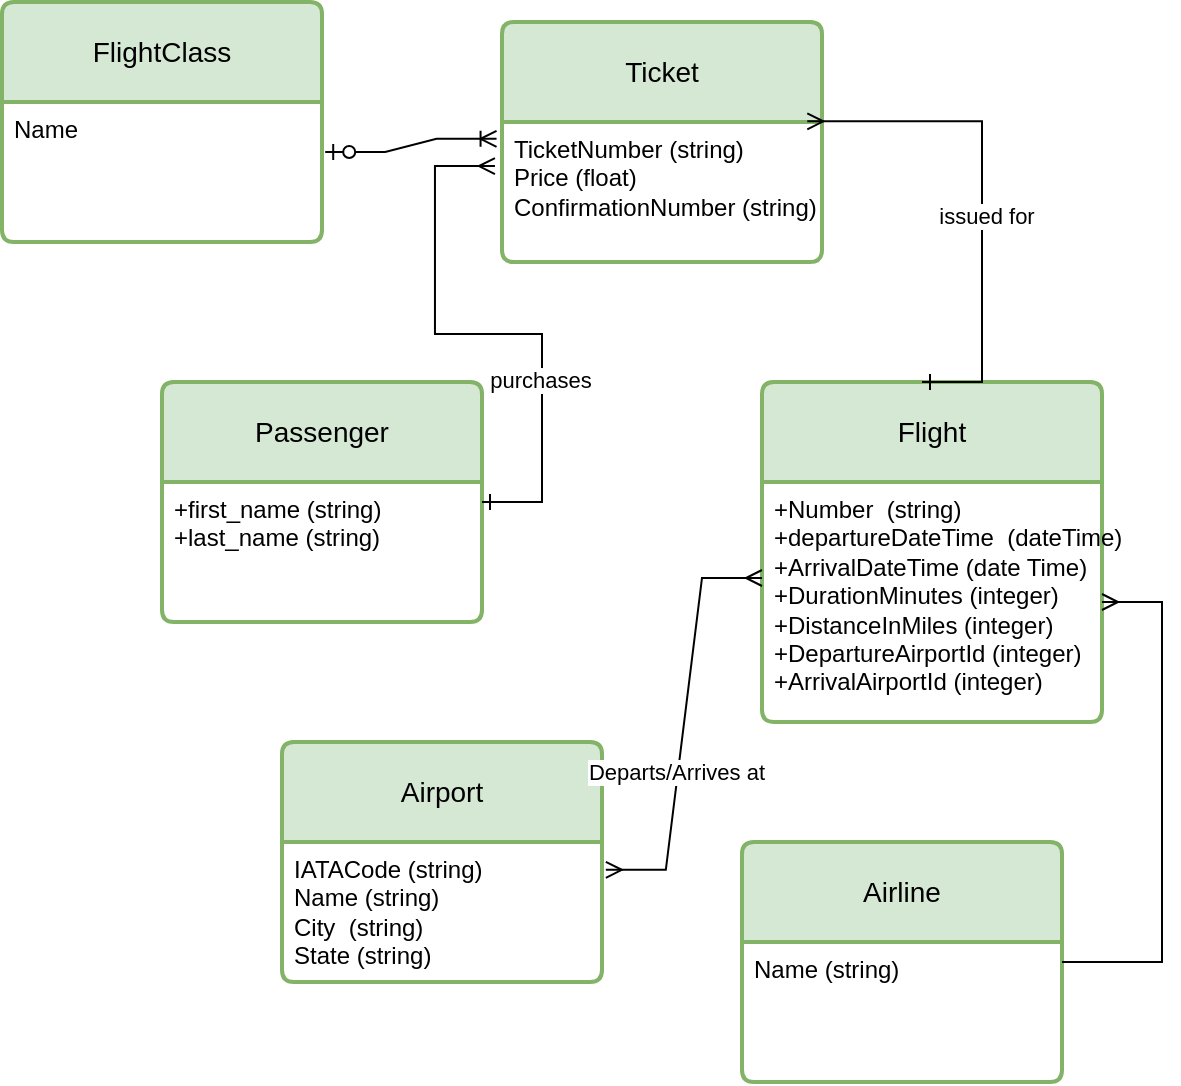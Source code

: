 <mxfile version="21.2.7" type="github">
  <diagram name="Page-1" id="r4krvT9fruFya-sUZ_jw">
    <mxGraphModel dx="1050" dy="1641" grid="1" gridSize="10" guides="1" tooltips="1" connect="1" arrows="1" fold="1" page="1" pageScale="1" pageWidth="850" pageHeight="1100" math="0" shadow="0">
      <root>
        <mxCell id="0" />
        <mxCell id="1" parent="0" />
        <mxCell id="xCakJ-smmjvAOTlL40Cb-1" value="Passenger" style="swimlane;childLayout=stackLayout;horizontal=1;startSize=50;horizontalStack=0;rounded=1;fontSize=14;fontStyle=0;strokeWidth=2;resizeParent=0;resizeLast=1;shadow=0;dashed=0;align=center;arcSize=4;whiteSpace=wrap;html=1;fillColor=#d5e8d4;strokeColor=#82b366;" vertex="1" parent="1">
          <mxGeometry x="310" y="100" width="160" height="120" as="geometry" />
        </mxCell>
        <mxCell id="xCakJ-smmjvAOTlL40Cb-2" value="+first_name (string)&lt;br&gt;+last_name (string)" style="align=left;strokeColor=none;fillColor=none;spacingLeft=4;fontSize=12;verticalAlign=top;resizable=0;rotatable=0;part=1;html=1;" vertex="1" parent="xCakJ-smmjvAOTlL40Cb-1">
          <mxGeometry y="50" width="160" height="70" as="geometry" />
        </mxCell>
        <mxCell id="xCakJ-smmjvAOTlL40Cb-11" value="Flight" style="swimlane;childLayout=stackLayout;horizontal=1;startSize=50;horizontalStack=0;rounded=1;fontSize=14;fontStyle=0;strokeWidth=2;resizeParent=0;resizeLast=1;shadow=0;dashed=0;align=center;arcSize=4;whiteSpace=wrap;html=1;fillColor=#d5e8d4;strokeColor=#82b366;" vertex="1" parent="1">
          <mxGeometry x="610" y="100" width="170" height="170" as="geometry" />
        </mxCell>
        <mxCell id="xCakJ-smmjvAOTlL40Cb-12" value="+Number&amp;nbsp; (string)&lt;br&gt;+departureDateTime&amp;nbsp; (dateTime)&amp;nbsp;&lt;br&gt;+ArrivalDateTime (date Time)&lt;br&gt;+DurationMinutes (integer)&lt;br&gt;+DistanceInMiles (integer)&lt;br&gt;+DepartureAirportId (integer)&lt;span style=&quot;white-space: pre;&quot;&gt;	&lt;/span&gt;&lt;br&gt;+ArrivalAirportId (integer)" style="align=left;strokeColor=none;fillColor=none;spacingLeft=4;fontSize=12;verticalAlign=top;resizable=0;rotatable=0;part=1;html=1;" vertex="1" parent="xCakJ-smmjvAOTlL40Cb-11">
          <mxGeometry y="50" width="170" height="120" as="geometry" />
        </mxCell>
        <mxCell id="xCakJ-smmjvAOTlL40Cb-26" value="Airport" style="swimlane;childLayout=stackLayout;horizontal=1;startSize=50;horizontalStack=0;rounded=1;fontSize=14;fontStyle=0;strokeWidth=2;resizeParent=0;resizeLast=1;shadow=0;dashed=0;align=center;arcSize=4;whiteSpace=wrap;html=1;fillColor=#d5e8d4;strokeColor=#82b366;" vertex="1" parent="1">
          <mxGeometry x="370" y="280" width="160" height="120" as="geometry" />
        </mxCell>
        <mxCell id="xCakJ-smmjvAOTlL40Cb-27" value="IATACode (string)&lt;br&gt;Name (string)&lt;br&gt;City&amp;nbsp; (string)&lt;br&gt;State (string)" style="align=left;strokeColor=none;fillColor=none;spacingLeft=4;fontSize=12;verticalAlign=top;resizable=0;rotatable=0;part=1;html=1;" vertex="1" parent="xCakJ-smmjvAOTlL40Cb-26">
          <mxGeometry y="50" width="160" height="70" as="geometry" />
        </mxCell>
        <mxCell id="xCakJ-smmjvAOTlL40Cb-28" value="" style="edgeStyle=entityRelationEdgeStyle;fontSize=12;html=1;endArrow=ERmany;startArrow=ERmany;rounded=0;exitX=1.012;exitY=0.199;exitDx=0;exitDy=0;exitPerimeter=0;entryX=0;entryY=0.4;entryDx=0;entryDy=0;entryPerimeter=0;" edge="1" parent="1" source="xCakJ-smmjvAOTlL40Cb-27" target="xCakJ-smmjvAOTlL40Cb-12">
          <mxGeometry width="100" height="100" relative="1" as="geometry">
            <mxPoint x="550" y="380" as="sourcePoint" />
            <mxPoint x="650" y="280" as="targetPoint" />
          </mxGeometry>
        </mxCell>
        <mxCell id="xCakJ-smmjvAOTlL40Cb-29" value="Departs/Arrives at" style="edgeLabel;html=1;align=center;verticalAlign=middle;resizable=0;points=[];" vertex="1" connectable="0" parent="xCakJ-smmjvAOTlL40Cb-28">
          <mxGeometry x="-0.235" y="1" relative="1" as="geometry">
            <mxPoint as="offset" />
          </mxGeometry>
        </mxCell>
        <mxCell id="xCakJ-smmjvAOTlL40Cb-30" value="Ticket" style="swimlane;childLayout=stackLayout;horizontal=1;startSize=50;horizontalStack=0;rounded=1;fontSize=14;fontStyle=0;strokeWidth=2;resizeParent=0;resizeLast=1;shadow=0;dashed=0;align=center;arcSize=4;whiteSpace=wrap;html=1;fillColor=#d5e8d4;strokeColor=#82b366;" vertex="1" parent="1">
          <mxGeometry x="480" y="-80" width="160" height="120" as="geometry" />
        </mxCell>
        <mxCell id="xCakJ-smmjvAOTlL40Cb-31" value="TicketNumber (string)&lt;br&gt;Price (float)&lt;br&gt;ConfirmationNumber (string)" style="align=left;strokeColor=none;fillColor=none;spacingLeft=4;fontSize=12;verticalAlign=top;resizable=0;rotatable=0;part=1;html=1;" vertex="1" parent="xCakJ-smmjvAOTlL40Cb-30">
          <mxGeometry y="50" width="160" height="70" as="geometry" />
        </mxCell>
        <mxCell id="xCakJ-smmjvAOTlL40Cb-32" value="" style="edgeStyle=entityRelationEdgeStyle;fontSize=12;html=1;endArrow=ERmany;startArrow=ERone;rounded=0;entryX=-0.022;entryY=0.315;entryDx=0;entryDy=0;entryPerimeter=0;endFill=0;startFill=0;" edge="1" parent="1" source="xCakJ-smmjvAOTlL40Cb-1" target="xCakJ-smmjvAOTlL40Cb-31">
          <mxGeometry width="100" height="100" relative="1" as="geometry">
            <mxPoint x="500" y="100" as="sourcePoint" />
            <mxPoint x="600" as="targetPoint" />
          </mxGeometry>
        </mxCell>
        <mxCell id="xCakJ-smmjvAOTlL40Cb-33" value="purchases" style="edgeLabel;html=1;align=center;verticalAlign=middle;resizable=0;points=[];" vertex="1" connectable="0" parent="xCakJ-smmjvAOTlL40Cb-32">
          <mxGeometry x="-0.354" y="1" relative="1" as="geometry">
            <mxPoint as="offset" />
          </mxGeometry>
        </mxCell>
        <mxCell id="xCakJ-smmjvAOTlL40Cb-34" value="" style="edgeStyle=entityRelationEdgeStyle;fontSize=12;html=1;endArrow=ERmany;endFill=0;startArrow=ERone;rounded=0;entryX=0.954;entryY=-0.005;entryDx=0;entryDy=0;entryPerimeter=0;startFill=0;" edge="1" parent="1" target="xCakJ-smmjvAOTlL40Cb-31">
          <mxGeometry width="100" height="100" relative="1" as="geometry">
            <mxPoint x="690" y="100" as="sourcePoint" />
            <mxPoint x="780" y="-10" as="targetPoint" />
          </mxGeometry>
        </mxCell>
        <mxCell id="xCakJ-smmjvAOTlL40Cb-35" value="issued for" style="edgeLabel;html=1;align=center;verticalAlign=middle;resizable=0;points=[];" vertex="1" connectable="0" parent="xCakJ-smmjvAOTlL40Cb-34">
          <mxGeometry x="-0.085" y="-2" relative="1" as="geometry">
            <mxPoint as="offset" />
          </mxGeometry>
        </mxCell>
        <mxCell id="xCakJ-smmjvAOTlL40Cb-36" value="Airline" style="swimlane;childLayout=stackLayout;horizontal=1;startSize=50;horizontalStack=0;rounded=1;fontSize=14;fontStyle=0;strokeWidth=2;resizeParent=0;resizeLast=1;shadow=0;dashed=0;align=center;arcSize=4;whiteSpace=wrap;html=1;fillColor=#d5e8d4;strokeColor=#82b366;" vertex="1" parent="1">
          <mxGeometry x="600" y="330" width="160" height="120" as="geometry" />
        </mxCell>
        <mxCell id="xCakJ-smmjvAOTlL40Cb-37" value="Name (string)" style="align=left;strokeColor=none;fillColor=none;spacingLeft=4;fontSize=12;verticalAlign=top;resizable=0;rotatable=0;part=1;html=1;" vertex="1" parent="xCakJ-smmjvAOTlL40Cb-36">
          <mxGeometry y="50" width="160" height="70" as="geometry" />
        </mxCell>
        <mxCell id="xCakJ-smmjvAOTlL40Cb-38" value="" style="edgeStyle=entityRelationEdgeStyle;fontSize=12;html=1;endArrow=ERmany;rounded=0;" edge="1" parent="1" source="xCakJ-smmjvAOTlL40Cb-36" target="xCakJ-smmjvAOTlL40Cb-12">
          <mxGeometry width="100" height="100" relative="1" as="geometry">
            <mxPoint x="680" y="330" as="sourcePoint" />
            <mxPoint x="780" y="230" as="targetPoint" />
          </mxGeometry>
        </mxCell>
        <mxCell id="xCakJ-smmjvAOTlL40Cb-39" value="FlightClass" style="swimlane;childLayout=stackLayout;horizontal=1;startSize=50;horizontalStack=0;rounded=1;fontSize=14;fontStyle=0;strokeWidth=2;resizeParent=0;resizeLast=1;shadow=0;dashed=0;align=center;arcSize=4;whiteSpace=wrap;html=1;fillColor=#d5e8d4;strokeColor=#82b366;" vertex="1" parent="1">
          <mxGeometry x="230" y="-90" width="160" height="120" as="geometry" />
        </mxCell>
        <mxCell id="xCakJ-smmjvAOTlL40Cb-40" value="Name&amp;nbsp;" style="align=left;strokeColor=none;fillColor=none;spacingLeft=4;fontSize=12;verticalAlign=top;resizable=0;rotatable=0;part=1;html=1;" vertex="1" parent="xCakJ-smmjvAOTlL40Cb-39">
          <mxGeometry y="50" width="160" height="70" as="geometry" />
        </mxCell>
        <mxCell id="xCakJ-smmjvAOTlL40Cb-41" value="" style="edgeStyle=entityRelationEdgeStyle;fontSize=12;html=1;endArrow=ERoneToMany;startArrow=ERzeroToOne;rounded=0;exitX=1.01;exitY=0.357;exitDx=0;exitDy=0;exitPerimeter=0;entryX=-0.017;entryY=0.12;entryDx=0;entryDy=0;entryPerimeter=0;" edge="1" parent="1" source="xCakJ-smmjvAOTlL40Cb-40" target="xCakJ-smmjvAOTlL40Cb-31">
          <mxGeometry width="100" height="100" relative="1" as="geometry">
            <mxPoint x="430" y="60" as="sourcePoint" />
            <mxPoint x="530" y="-40" as="targetPoint" />
          </mxGeometry>
        </mxCell>
      </root>
    </mxGraphModel>
  </diagram>
</mxfile>
